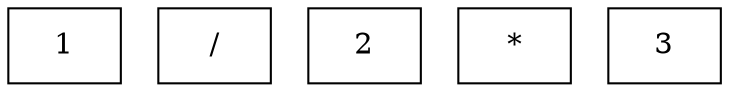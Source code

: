 digraph re {

        node [shape=box];

        s1 [label="1"]
        s2 [label="/"]
        s3 [label="2"]
        s4 [label="*"]
        s5 [label="3"]

        { rank=same; s1 s2 s3 s4 s5 }
}
